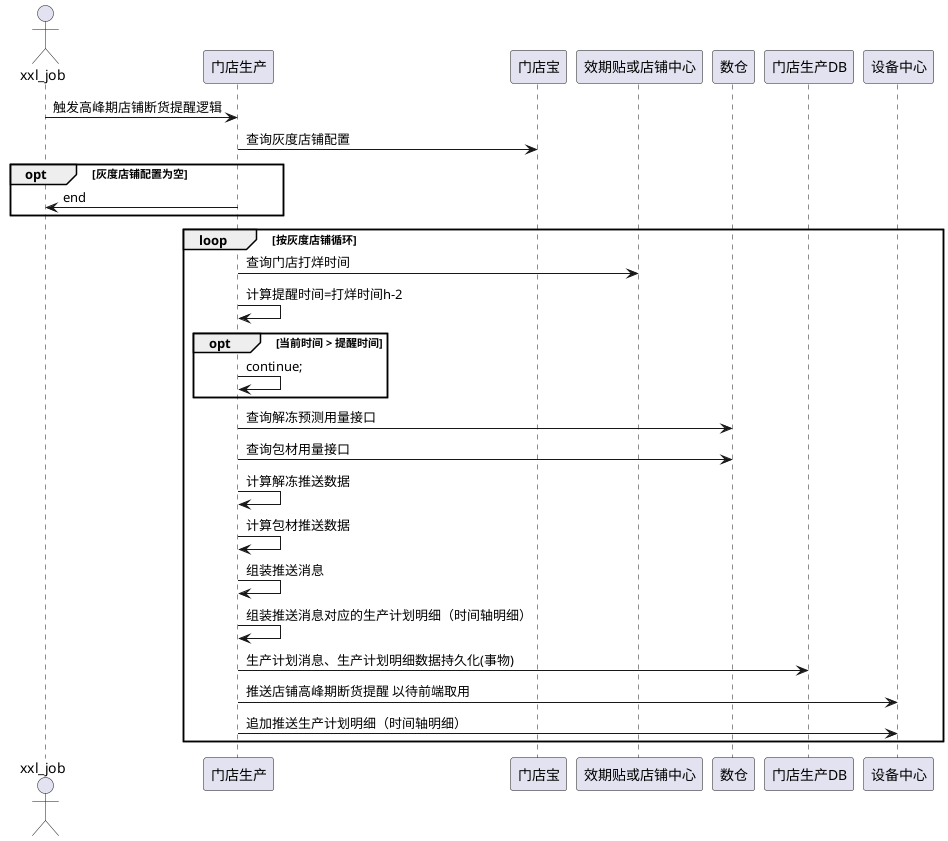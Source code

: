 @startuml
'https://plantuml.com/sequence-diagram

actor xxl_job
xxl_job -> 门店生产: 触发高峰期店铺断货提醒逻辑
门店生产 -> 门店宝: 查询灰度店铺配置
opt 灰度店铺配置为空
门店生产 -> xxl_job: end
end

loop 按灰度店铺循环
    门店生产 -> 效期贴或店铺中心: 查询门店打烊时间
    门店生产 -> 门店生产: 计算提醒时间=打烊时间h-2
    opt 当前时间 > 提醒时间
    门店生产 -> 门店生产: continue;
    end
    门店生产 -> 数仓: 查询解冻预测用量接口
    门店生产 -> 数仓: 查询包材用量接口
    门店生产 -> 门店生产: 计算解冻推送数据
    门店生产 -> 门店生产: 计算包材推送数据
	门店生产 -> 门店生产: 组装推送消息
	门店生产 -> 门店生产: 组装推送消息对应的生产计划明细（时间轴明细）
	门店生产 -> 门店生产DB: 生产计划消息、生产计划明细数据持久化(事物)
    门店生产 -> 设备中心: 推送店铺高峰期断货提醒 以待前端取用
	门店生产 -> 设备中心: 追加推送生产计划明细（时间轴明细）
end
@enduml